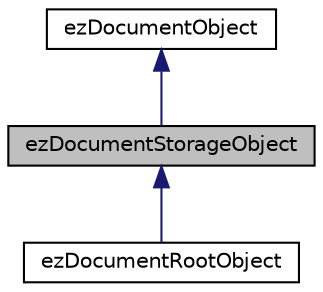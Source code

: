 digraph "ezDocumentStorageObject"
{
 // LATEX_PDF_SIZE
  edge [fontname="Helvetica",fontsize="10",labelfontname="Helvetica",labelfontsize="10"];
  node [fontname="Helvetica",fontsize="10",shape=record];
  Node1 [label="ezDocumentStorageObject",height=0.2,width=0.4,color="black", fillcolor="grey75", style="filled", fontcolor="black",tooltip=" "];
  Node2 -> Node1 [dir="back",color="midnightblue",fontsize="10",style="solid",fontname="Helvetica"];
  Node2 [label="ezDocumentObject",height=0.2,width=0.4,color="black", fillcolor="white", style="filled",URL="$d2/d53/classez_document_object.htm",tooltip=" "];
  Node1 -> Node3 [dir="back",color="midnightblue",fontsize="10",style="solid",fontname="Helvetica"];
  Node3 [label="ezDocumentRootObject",height=0.2,width=0.4,color="black", fillcolor="white", style="filled",URL="$d5/d32/classez_document_root_object.htm",tooltip=" "];
}
